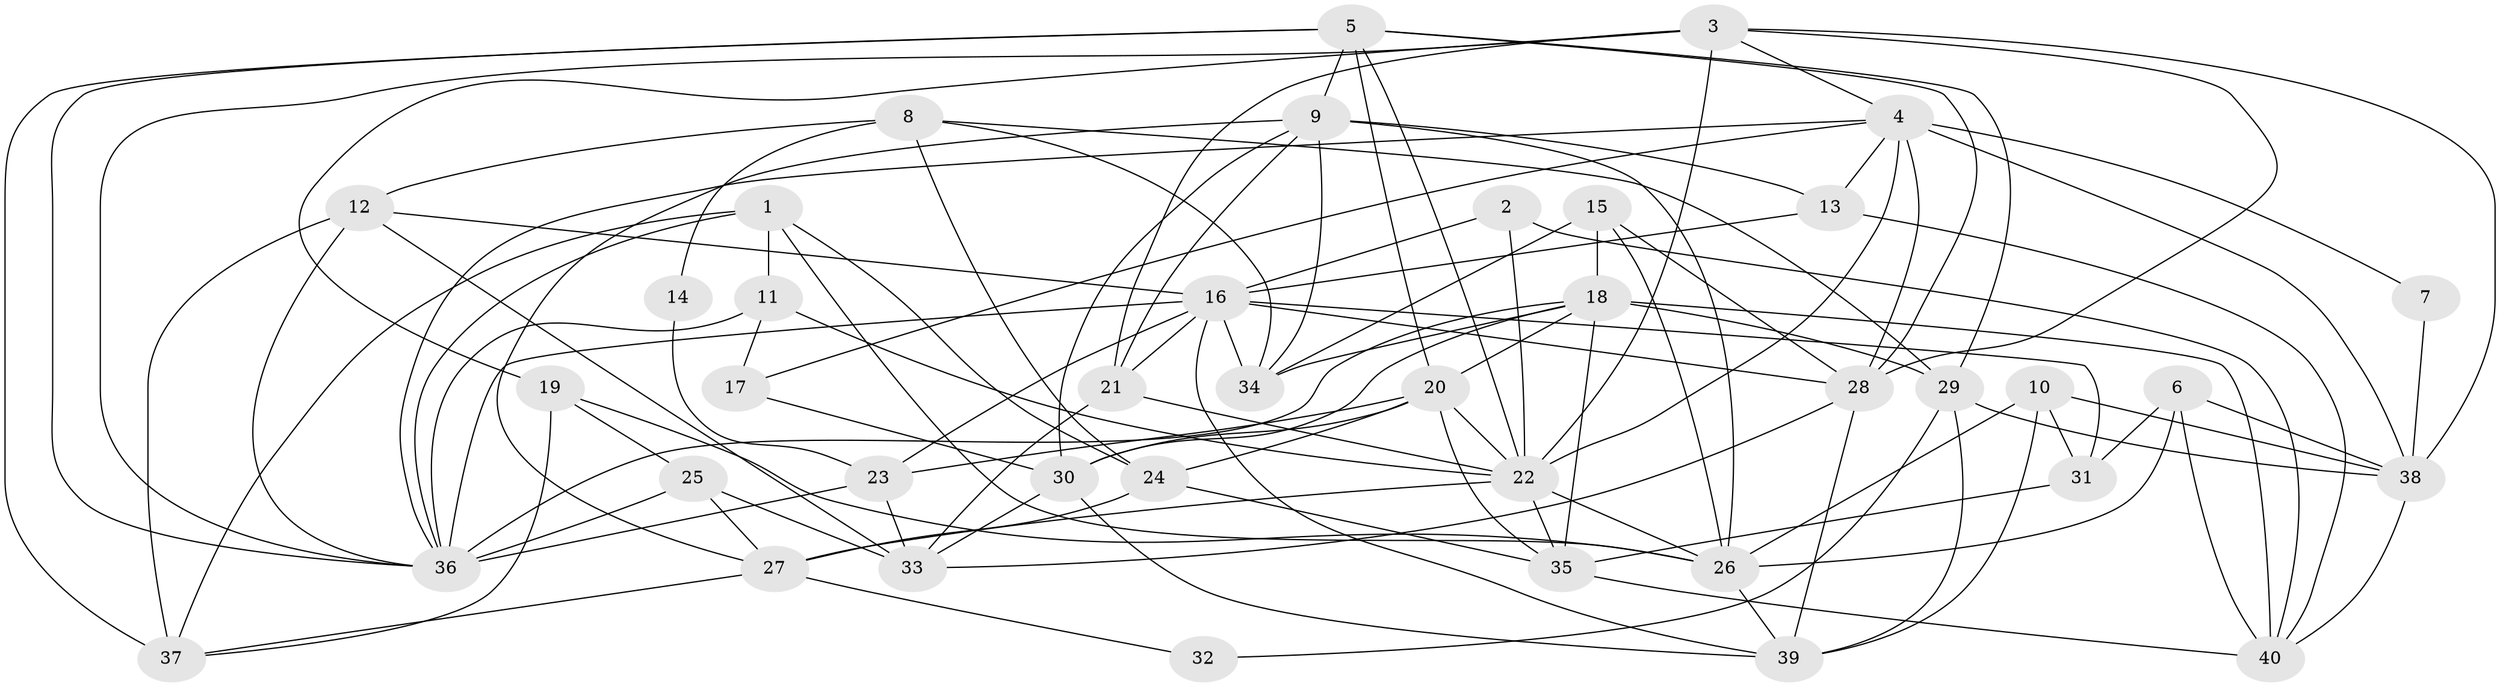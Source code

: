 // original degree distribution, {2: 0.1875, 5: 0.1875, 3: 0.2, 6: 0.125, 4: 0.2625, 8: 0.025, 7: 0.0125}
// Generated by graph-tools (version 1.1) at 2025/50/03/09/25 03:50:02]
// undirected, 40 vertices, 111 edges
graph export_dot {
graph [start="1"]
  node [color=gray90,style=filled];
  1;
  2;
  3;
  4;
  5;
  6;
  7;
  8;
  9;
  10;
  11;
  12;
  13;
  14;
  15;
  16;
  17;
  18;
  19;
  20;
  21;
  22;
  23;
  24;
  25;
  26;
  27;
  28;
  29;
  30;
  31;
  32;
  33;
  34;
  35;
  36;
  37;
  38;
  39;
  40;
  1 -- 11 [weight=1.0];
  1 -- 24 [weight=1.0];
  1 -- 26 [weight=1.0];
  1 -- 36 [weight=1.0];
  1 -- 37 [weight=1.0];
  2 -- 16 [weight=1.0];
  2 -- 22 [weight=1.0];
  2 -- 40 [weight=1.0];
  3 -- 4 [weight=1.0];
  3 -- 19 [weight=1.0];
  3 -- 21 [weight=1.0];
  3 -- 22 [weight=1.0];
  3 -- 28 [weight=1.0];
  3 -- 36 [weight=1.0];
  3 -- 38 [weight=1.0];
  4 -- 7 [weight=1.0];
  4 -- 13 [weight=1.0];
  4 -- 17 [weight=1.0];
  4 -- 22 [weight=1.0];
  4 -- 28 [weight=2.0];
  4 -- 36 [weight=1.0];
  4 -- 38 [weight=1.0];
  5 -- 9 [weight=1.0];
  5 -- 20 [weight=1.0];
  5 -- 22 [weight=1.0];
  5 -- 28 [weight=1.0];
  5 -- 29 [weight=1.0];
  5 -- 36 [weight=1.0];
  5 -- 37 [weight=2.0];
  6 -- 26 [weight=1.0];
  6 -- 31 [weight=1.0];
  6 -- 38 [weight=1.0];
  6 -- 40 [weight=1.0];
  7 -- 38 [weight=1.0];
  8 -- 12 [weight=1.0];
  8 -- 14 [weight=1.0];
  8 -- 24 [weight=1.0];
  8 -- 29 [weight=1.0];
  8 -- 34 [weight=1.0];
  9 -- 13 [weight=1.0];
  9 -- 21 [weight=1.0];
  9 -- 26 [weight=1.0];
  9 -- 27 [weight=1.0];
  9 -- 30 [weight=1.0];
  9 -- 34 [weight=1.0];
  10 -- 26 [weight=1.0];
  10 -- 31 [weight=1.0];
  10 -- 38 [weight=1.0];
  10 -- 39 [weight=1.0];
  11 -- 17 [weight=1.0];
  11 -- 22 [weight=1.0];
  11 -- 36 [weight=1.0];
  12 -- 16 [weight=1.0];
  12 -- 33 [weight=1.0];
  12 -- 36 [weight=1.0];
  12 -- 37 [weight=1.0];
  13 -- 16 [weight=1.0];
  13 -- 40 [weight=1.0];
  14 -- 23 [weight=1.0];
  15 -- 18 [weight=1.0];
  15 -- 26 [weight=1.0];
  15 -- 28 [weight=1.0];
  15 -- 34 [weight=1.0];
  16 -- 21 [weight=1.0];
  16 -- 23 [weight=1.0];
  16 -- 28 [weight=1.0];
  16 -- 31 [weight=1.0];
  16 -- 34 [weight=1.0];
  16 -- 36 [weight=2.0];
  16 -- 39 [weight=1.0];
  17 -- 30 [weight=1.0];
  18 -- 20 [weight=1.0];
  18 -- 29 [weight=1.0];
  18 -- 30 [weight=1.0];
  18 -- 34 [weight=1.0];
  18 -- 35 [weight=1.0];
  18 -- 36 [weight=2.0];
  18 -- 40 [weight=1.0];
  19 -- 25 [weight=1.0];
  19 -- 26 [weight=1.0];
  19 -- 37 [weight=1.0];
  20 -- 22 [weight=1.0];
  20 -- 23 [weight=1.0];
  20 -- 24 [weight=1.0];
  20 -- 30 [weight=1.0];
  20 -- 35 [weight=1.0];
  21 -- 22 [weight=1.0];
  21 -- 33 [weight=1.0];
  22 -- 26 [weight=1.0];
  22 -- 27 [weight=1.0];
  22 -- 35 [weight=1.0];
  23 -- 33 [weight=1.0];
  23 -- 36 [weight=1.0];
  24 -- 27 [weight=1.0];
  24 -- 35 [weight=1.0];
  25 -- 27 [weight=1.0];
  25 -- 33 [weight=1.0];
  25 -- 36 [weight=1.0];
  26 -- 39 [weight=1.0];
  27 -- 32 [weight=1.0];
  27 -- 37 [weight=1.0];
  28 -- 33 [weight=1.0];
  28 -- 39 [weight=1.0];
  29 -- 32 [weight=1.0];
  29 -- 38 [weight=1.0];
  29 -- 39 [weight=1.0];
  30 -- 33 [weight=1.0];
  30 -- 39 [weight=1.0];
  31 -- 35 [weight=1.0];
  35 -- 40 [weight=1.0];
  38 -- 40 [weight=1.0];
}
